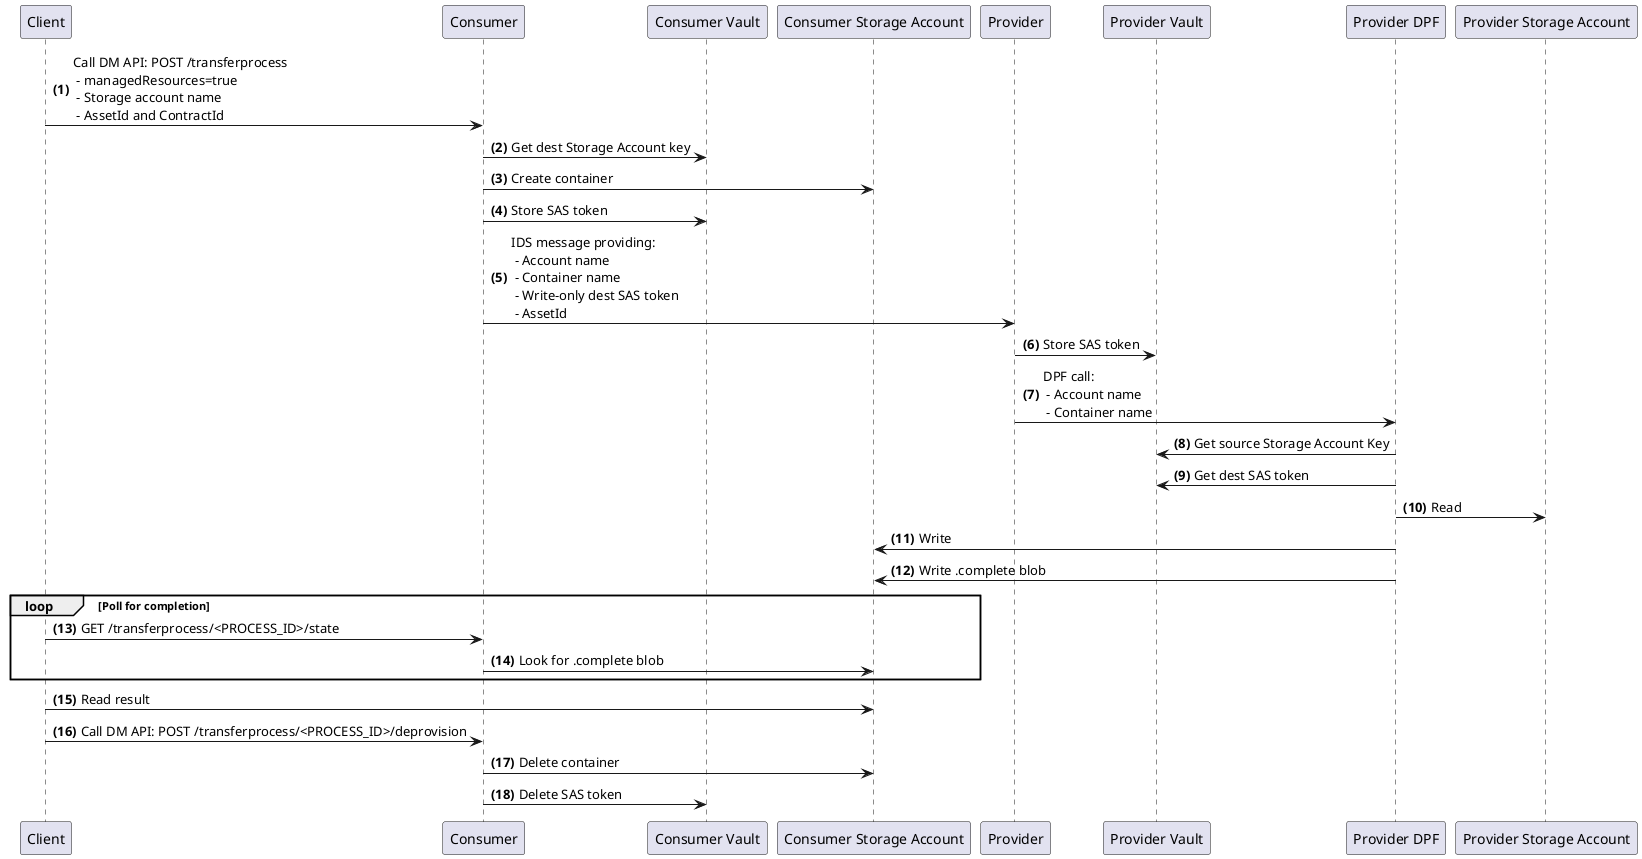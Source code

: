 '
'  Copyright (c) 2022 Microsoft Corporation
'
'  This program and the accompanying materials are made available under the
'  terms of the Apache License, Version 2.0 which is available at
'  https://www.apache.org/licenses/LICENSE-2.0
'
'  SPDX-License-Identifier: Apache-2.0
'
'  Contributors:
'       Microsoft Corporation - Initial document
'
'

@startuml
autonumber "<b>(0)"
Client -> Consumer: Call DM API: POST /transferprocess \n - managedResources=true\n - Storage account name \n - AssetId and ContractId
Consumer -> "Consumer Vault": Get dest Storage Account key
Consumer -> "Consumer Storage Account": Create container
Consumer -> "Consumer Vault": Store SAS token
Consumer -> Provider: IDS message providing: \n - Account name \n - Container name \n - Write-only dest SAS token \n - AssetId
Provider -> "Provider Vault": Store SAS token
Provider -> "Provider DPF": DPF call: \n - Account name \n - Container name
"Provider DPF" -> "Provider Vault": Get source Storage Account Key
"Provider DPF" -> "Provider Vault": Get dest SAS token
"Provider DPF" -> "Provider Storage Account": Read
"Provider DPF" -> "Consumer Storage Account": Write
"Provider DPF" -> "Consumer Storage Account": Write .complete blob
loop  Poll for completion
    Client -> Consumer: GET /transferprocess/<PROCESS_ID>/state
    Consumer -> "Consumer Storage Account": Look for .complete blob
end
Client -> "Consumer Storage Account": Read result
Client -> "Consumer": Call DM API: POST /transferprocess/<PROCESS_ID>/deprovision
Consumer -> "Consumer Storage Account": Delete container
Consumer -> "Consumer Vault": Delete SAS token
@enduml